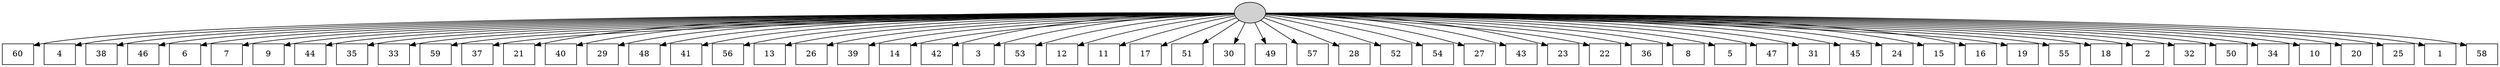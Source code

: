 digraph G {
0[style=filled, fillcolor=grey82, label=""];
1[shape=box,style=filled, fillcolor=white,label="60\n"];
2[shape=box,style=filled, fillcolor=white,label="4\n"];
3[shape=box,style=filled, fillcolor=white,label="38\n"];
4[shape=box,style=filled, fillcolor=white,label="46\n"];
5[shape=box,style=filled, fillcolor=white,label="6\n"];
6[shape=box,style=filled, fillcolor=white,label="7\n"];
7[shape=box,style=filled, fillcolor=white,label="9\n"];
8[shape=box,style=filled, fillcolor=white,label="44\n"];
9[shape=box,style=filled, fillcolor=white,label="35\n"];
10[shape=box,style=filled, fillcolor=white,label="33\n"];
11[shape=box,style=filled, fillcolor=white,label="59\n"];
12[shape=box,style=filled, fillcolor=white,label="37\n"];
13[shape=box,style=filled, fillcolor=white,label="21\n"];
14[shape=box,style=filled, fillcolor=white,label="40\n"];
15[shape=box,style=filled, fillcolor=white,label="29\n"];
16[shape=box,style=filled, fillcolor=white,label="48\n"];
17[shape=box,style=filled, fillcolor=white,label="41\n"];
18[shape=box,style=filled, fillcolor=white,label="56\n"];
19[shape=box,style=filled, fillcolor=white,label="13\n"];
20[shape=box,style=filled, fillcolor=white,label="26\n"];
21[shape=box,style=filled, fillcolor=white,label="39\n"];
22[shape=box,style=filled, fillcolor=white,label="14\n"];
23[shape=box,style=filled, fillcolor=white,label="42\n"];
24[shape=box,style=filled, fillcolor=white,label="3\n"];
25[shape=box,style=filled, fillcolor=white,label="53\n"];
26[shape=box,style=filled, fillcolor=white,label="12\n"];
27[shape=box,style=filled, fillcolor=white,label="11\n"];
28[shape=box,style=filled, fillcolor=white,label="17\n"];
29[shape=box,style=filled, fillcolor=white,label="51\n"];
30[shape=box,style=filled, fillcolor=white,label="30\n"];
31[shape=box,style=filled, fillcolor=white,label="49\n"];
32[shape=box,style=filled, fillcolor=white,label="57\n"];
33[shape=box,style=filled, fillcolor=white,label="28\n"];
34[shape=box,style=filled, fillcolor=white,label="52\n"];
35[shape=box,style=filled, fillcolor=white,label="54\n"];
36[shape=box,style=filled, fillcolor=white,label="27\n"];
37[shape=box,style=filled, fillcolor=white,label="43\n"];
38[shape=box,style=filled, fillcolor=white,label="23\n"];
39[shape=box,style=filled, fillcolor=white,label="22\n"];
40[shape=box,style=filled, fillcolor=white,label="36\n"];
41[shape=box,style=filled, fillcolor=white,label="8\n"];
42[shape=box,style=filled, fillcolor=white,label="5\n"];
43[shape=box,style=filled, fillcolor=white,label="47\n"];
44[shape=box,style=filled, fillcolor=white,label="31\n"];
45[shape=box,style=filled, fillcolor=white,label="45\n"];
46[shape=box,style=filled, fillcolor=white,label="24\n"];
47[shape=box,style=filled, fillcolor=white,label="15\n"];
48[shape=box,style=filled, fillcolor=white,label="16\n"];
49[shape=box,style=filled, fillcolor=white,label="19\n"];
50[shape=box,style=filled, fillcolor=white,label="55\n"];
51[shape=box,style=filled, fillcolor=white,label="18\n"];
52[shape=box,style=filled, fillcolor=white,label="2\n"];
53[shape=box,style=filled, fillcolor=white,label="32\n"];
54[shape=box,style=filled, fillcolor=white,label="50\n"];
55[shape=box,style=filled, fillcolor=white,label="34\n"];
56[shape=box,style=filled, fillcolor=white,label="10\n"];
57[shape=box,style=filled, fillcolor=white,label="20\n"];
58[shape=box,style=filled, fillcolor=white,label="25\n"];
59[shape=box,style=filled, fillcolor=white,label="1\n"];
60[shape=box,style=filled, fillcolor=white,label="58\n"];
0->1 ;
0->2 ;
0->3 ;
0->4 ;
0->5 ;
0->6 ;
0->7 ;
0->8 ;
0->9 ;
0->10 ;
0->11 ;
0->12 ;
0->13 ;
0->14 ;
0->15 ;
0->16 ;
0->17 ;
0->18 ;
0->19 ;
0->20 ;
0->21 ;
0->22 ;
0->23 ;
0->24 ;
0->25 ;
0->26 ;
0->27 ;
0->28 ;
0->29 ;
0->30 ;
0->31 ;
0->32 ;
0->33 ;
0->34 ;
0->35 ;
0->36 ;
0->37 ;
0->38 ;
0->39 ;
0->40 ;
0->41 ;
0->42 ;
0->43 ;
0->44 ;
0->45 ;
0->46 ;
0->47 ;
0->48 ;
0->49 ;
0->50 ;
0->51 ;
0->52 ;
0->53 ;
0->54 ;
0->55 ;
0->56 ;
0->57 ;
0->58 ;
0->59 ;
0->60 ;
}
